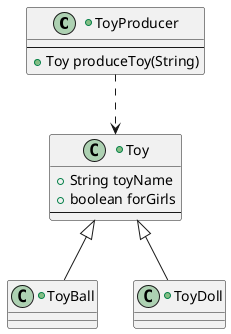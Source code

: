 @startuml

+class ToyProducer{
    --
        +{method} Toy produceToy(String)
}

+class Toy{
        +{field} String toyName
        +{field} boolean forGirls
    --
}

+class ToyBall extends Toy{
}

+class ToyDoll extends Toy{
}

ToyProducer ..> Toy

@enduml